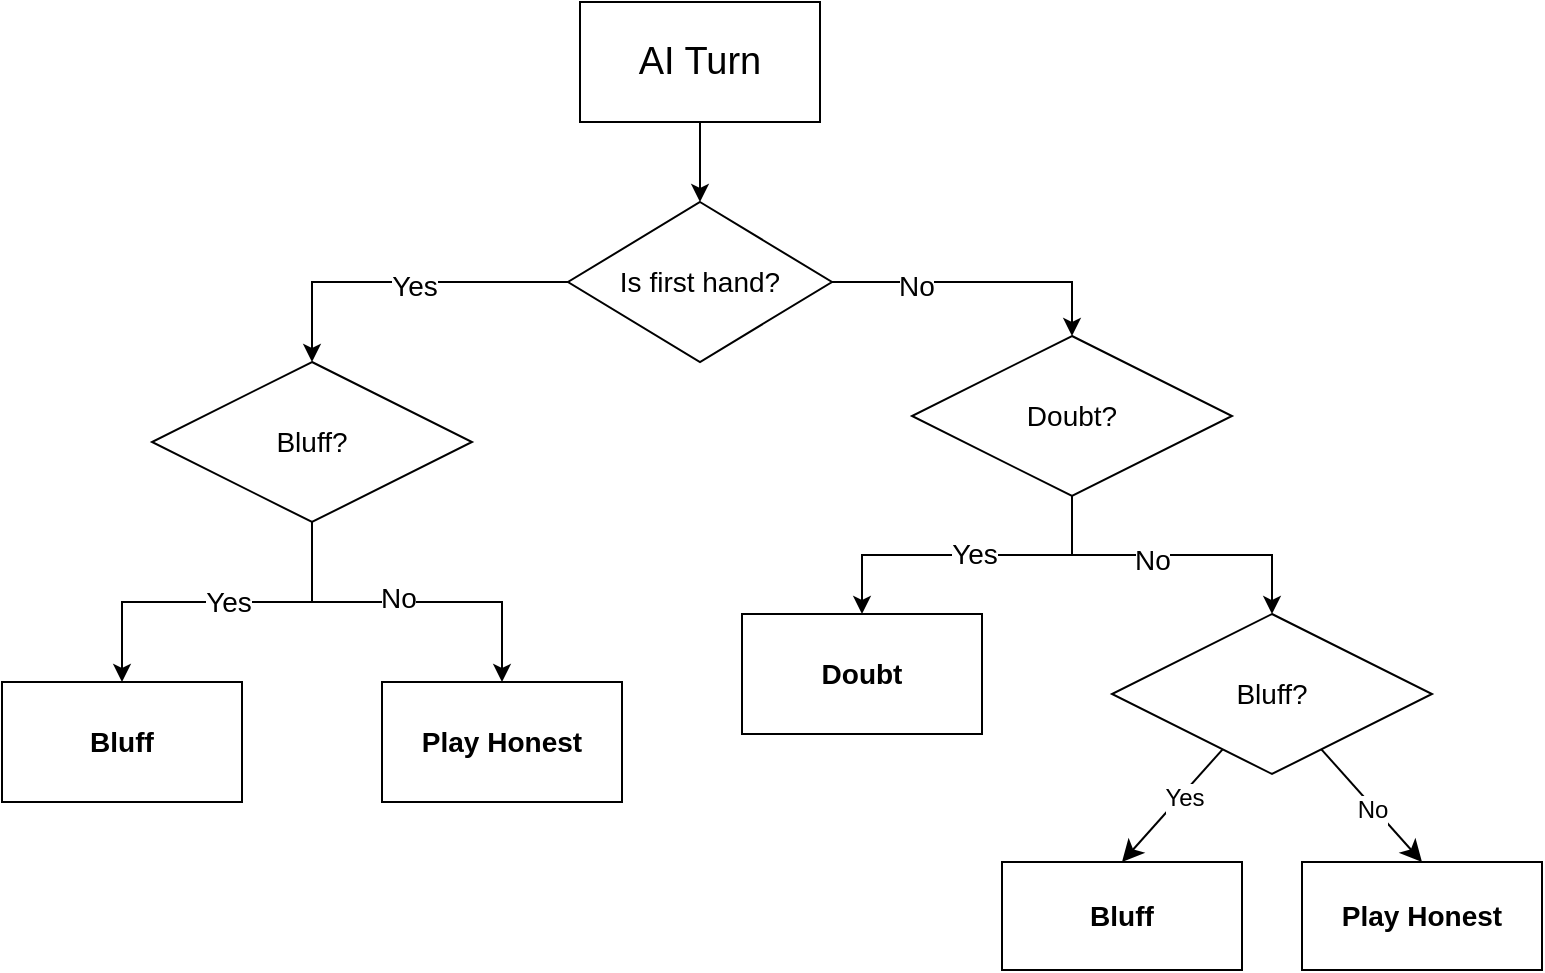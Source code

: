 <mxfile version="24.2.5" type="device">
  <diagram name="Page-1" id="GO_vuIHSftJO_R0T8l3U">
    <mxGraphModel dx="1042" dy="569" grid="1" gridSize="10" guides="1" tooltips="1" connect="1" arrows="1" fold="1" page="1" pageScale="1" pageWidth="827" pageHeight="1169" math="0" shadow="0">
      <root>
        <mxCell id="0" />
        <mxCell id="1" parent="0" />
        <mxCell id="v2p4-wpdb8EsmFi-8sYn-3" style="edgeStyle=orthogonalEdgeStyle;rounded=0;orthogonalLoop=1;jettySize=auto;html=1;entryX=0.5;entryY=0;entryDx=0;entryDy=0;" parent="1" source="v2p4-wpdb8EsmFi-8sYn-1" target="v2p4-wpdb8EsmFi-8sYn-2" edge="1">
          <mxGeometry relative="1" as="geometry" />
        </mxCell>
        <mxCell id="v2p4-wpdb8EsmFi-8sYn-1" value="&lt;font style=&quot;font-size: 19px;&quot;&gt;AI Turn&lt;/font&gt;" style="rounded=0;whiteSpace=wrap;html=1;" parent="1" vertex="1">
          <mxGeometry x="354" y="130" width="120" height="60" as="geometry" />
        </mxCell>
        <mxCell id="v2p4-wpdb8EsmFi-8sYn-5" style="edgeStyle=orthogonalEdgeStyle;rounded=0;orthogonalLoop=1;jettySize=auto;html=1;entryX=0.5;entryY=0;entryDx=0;entryDy=0;fontSize=14;" parent="1" source="v2p4-wpdb8EsmFi-8sYn-2" target="2Zol69wpmdTRaXrWs5jN-1" edge="1">
          <mxGeometry relative="1" as="geometry">
            <mxPoint x="224" y="307" as="targetPoint" />
          </mxGeometry>
        </mxCell>
        <mxCell id="v2p4-wpdb8EsmFi-8sYn-6" value="Yes" style="edgeLabel;html=1;align=center;verticalAlign=middle;resizable=0;points=[];fontSize=14;" parent="v2p4-wpdb8EsmFi-8sYn-5" vertex="1" connectable="0">
          <mxGeometry x="-0.086" y="2" relative="1" as="geometry">
            <mxPoint as="offset" />
          </mxGeometry>
        </mxCell>
        <mxCell id="v2p4-wpdb8EsmFi-8sYn-8" style="edgeStyle=orthogonalEdgeStyle;rounded=0;orthogonalLoop=1;jettySize=auto;html=1;entryX=0.5;entryY=0;entryDx=0;entryDy=0;fontSize=14;" parent="1" source="v2p4-wpdb8EsmFi-8sYn-2" target="v2p4-wpdb8EsmFi-8sYn-11" edge="1">
          <mxGeometry relative="1" as="geometry">
            <mxPoint x="604" y="340" as="targetPoint" />
          </mxGeometry>
        </mxCell>
        <mxCell id="v2p4-wpdb8EsmFi-8sYn-9" value="No" style="edgeLabel;html=1;align=center;verticalAlign=middle;resizable=0;points=[];fontSize=14;" parent="v2p4-wpdb8EsmFi-8sYn-8" vertex="1" connectable="0">
          <mxGeometry x="-0.431" y="-2" relative="1" as="geometry">
            <mxPoint as="offset" />
          </mxGeometry>
        </mxCell>
        <mxCell id="v2p4-wpdb8EsmFi-8sYn-2" value="Is first hand?" style="rhombus;whiteSpace=wrap;html=1;fontSize=14;" parent="1" vertex="1">
          <mxGeometry x="348" y="230" width="132" height="80" as="geometry" />
        </mxCell>
        <mxCell id="v2p4-wpdb8EsmFi-8sYn-13" style="edgeStyle=orthogonalEdgeStyle;rounded=0;orthogonalLoop=1;jettySize=auto;html=1;fontSize=14;" parent="1" source="v2p4-wpdb8EsmFi-8sYn-11" target="v2p4-wpdb8EsmFi-8sYn-12" edge="1">
          <mxGeometry relative="1" as="geometry" />
        </mxCell>
        <mxCell id="v2p4-wpdb8EsmFi-8sYn-14" value="Yes" style="edgeLabel;html=1;align=center;verticalAlign=middle;resizable=0;points=[];fontSize=14;" parent="v2p4-wpdb8EsmFi-8sYn-13" vertex="1" connectable="0">
          <mxGeometry x="-0.258" y="-1" relative="1" as="geometry">
            <mxPoint x="-18" as="offset" />
          </mxGeometry>
        </mxCell>
        <mxCell id="v2p4-wpdb8EsmFi-8sYn-16" style="edgeStyle=orthogonalEdgeStyle;rounded=0;orthogonalLoop=1;jettySize=auto;html=1;entryX=0.5;entryY=0;entryDx=0;entryDy=0;fontSize=14;" parent="1" source="v2p4-wpdb8EsmFi-8sYn-11" target="jcsPhIMI6SigCbqetUnk-2" edge="1">
          <mxGeometry relative="1" as="geometry">
            <mxPoint x="705" y="436" as="targetPoint" />
          </mxGeometry>
        </mxCell>
        <mxCell id="v2p4-wpdb8EsmFi-8sYn-17" value="No" style="edgeLabel;html=1;align=center;verticalAlign=middle;resizable=0;points=[];fontSize=14;" parent="v2p4-wpdb8EsmFi-8sYn-16" vertex="1" connectable="0">
          <mxGeometry x="0.167" y="-2" relative="1" as="geometry">
            <mxPoint x="-24" as="offset" />
          </mxGeometry>
        </mxCell>
        <mxCell id="v2p4-wpdb8EsmFi-8sYn-11" value="Doubt?" style="rhombus;whiteSpace=wrap;html=1;fontSize=14;" parent="1" vertex="1">
          <mxGeometry x="520" y="297" width="160" height="80" as="geometry" />
        </mxCell>
        <mxCell id="v2p4-wpdb8EsmFi-8sYn-12" value="&lt;b style=&quot;font-size: 14px;&quot;&gt;Doubt&lt;/b&gt;" style="rounded=0;whiteSpace=wrap;html=1;fontSize=14;" parent="1" vertex="1">
          <mxGeometry x="435" y="436" width="120" height="60" as="geometry" />
        </mxCell>
        <mxCell id="jcsPhIMI6SigCbqetUnk-1" value="&lt;b&gt;Bluff&lt;span style=&quot;color: rgba(0, 0, 0, 0); font-family: monospace; font-size: 0px; text-align: start; text-wrap: nowrap;&quot;&gt;%3CmxGraphModel%3E%3Croot%3E%3CmxCell%20id%3D%220%22%2F%3E%3CmxCell%20id%3D%221%22%20parent%3D%220%22%2F%3E%3CmxCell%20id%3D%222%22%20value%3D%22%26lt%3Bb%20style%3D%26quot%3Bfont-size%3A%2014px%3B%26quot%3B%26gt%3BBluff%26lt%3B%2Fb%26gt%3B%22%20style%3D%22rounded%3D0%3BwhiteSpace%3Dwrap%3Bhtml%3D1%3BfontSize%3D14%3B%22%20vertex%3D%221%22%20parent%3D%221%22%3E%3CmxGeometry%20x%3D%2250%22%20y%3D%22470%22%20width%3D%22120%22%20height%3D%2260%22%20as%3D%22geometry%22%2F%3E%3C%2FmxCell%3E%3C%2Froot%3E%3C%2FmxGraphModel%3&lt;/span&gt;&lt;/b&gt;" style="rounded=0;whiteSpace=wrap;html=1;fontSize=14;" parent="1" vertex="1">
          <mxGeometry x="565" y="560" width="120" height="54" as="geometry" />
        </mxCell>
        <mxCell id="jcsPhIMI6SigCbqetUnk-6" style="edgeStyle=none;curved=1;rounded=0;orthogonalLoop=1;jettySize=auto;html=1;entryX=0.5;entryY=0;entryDx=0;entryDy=0;fontSize=12;startSize=8;endSize=8;" parent="1" source="jcsPhIMI6SigCbqetUnk-2" target="jcsPhIMI6SigCbqetUnk-1" edge="1">
          <mxGeometry relative="1" as="geometry" />
        </mxCell>
        <mxCell id="jcsPhIMI6SigCbqetUnk-7" value="Yes" style="edgeLabel;html=1;align=center;verticalAlign=middle;resizable=0;points=[];fontSize=12;" parent="jcsPhIMI6SigCbqetUnk-6" vertex="1" connectable="0">
          <mxGeometry x="-0.183" y="1" relative="1" as="geometry">
            <mxPoint as="offset" />
          </mxGeometry>
        </mxCell>
        <mxCell id="jcsPhIMI6SigCbqetUnk-8" style="edgeStyle=none;curved=1;rounded=0;orthogonalLoop=1;jettySize=auto;html=1;entryX=0.5;entryY=0;entryDx=0;entryDy=0;fontSize=12;startSize=8;endSize=8;" parent="1" source="jcsPhIMI6SigCbqetUnk-2" target="jcsPhIMI6SigCbqetUnk-3" edge="1">
          <mxGeometry relative="1" as="geometry" />
        </mxCell>
        <mxCell id="jcsPhIMI6SigCbqetUnk-9" value="No" style="edgeLabel;html=1;align=center;verticalAlign=middle;resizable=0;points=[];fontSize=12;" parent="jcsPhIMI6SigCbqetUnk-8" vertex="1" connectable="0">
          <mxGeometry x="0.027" y="-1" relative="1" as="geometry">
            <mxPoint as="offset" />
          </mxGeometry>
        </mxCell>
        <mxCell id="jcsPhIMI6SigCbqetUnk-2" value="Bluff?" style="rhombus;whiteSpace=wrap;html=1;fontSize=14;" parent="1" vertex="1">
          <mxGeometry x="620" y="436" width="160" height="80" as="geometry" />
        </mxCell>
        <mxCell id="jcsPhIMI6SigCbqetUnk-3" value="&lt;b&gt;Play Honest&lt;/b&gt;" style="rounded=0;whiteSpace=wrap;html=1;fontSize=14;" parent="1" vertex="1">
          <mxGeometry x="715" y="560" width="120" height="54" as="geometry" />
        </mxCell>
        <mxCell id="2Zol69wpmdTRaXrWs5jN-3" style="edgeStyle=orthogonalEdgeStyle;rounded=0;orthogonalLoop=1;jettySize=auto;html=1;entryX=0.5;entryY=0;entryDx=0;entryDy=0;" edge="1" parent="1" source="2Zol69wpmdTRaXrWs5jN-1" target="2Zol69wpmdTRaXrWs5jN-2">
          <mxGeometry relative="1" as="geometry" />
        </mxCell>
        <mxCell id="2Zol69wpmdTRaXrWs5jN-4" value="Yes" style="edgeLabel;html=1;align=center;verticalAlign=middle;resizable=0;points=[];fontSize=14;" vertex="1" connectable="0" parent="2Zol69wpmdTRaXrWs5jN-3">
          <mxGeometry x="0.034" y="1" relative="1" as="geometry">
            <mxPoint x="8" y="-1" as="offset" />
          </mxGeometry>
        </mxCell>
        <mxCell id="2Zol69wpmdTRaXrWs5jN-6" style="edgeStyle=orthogonalEdgeStyle;rounded=0;orthogonalLoop=1;jettySize=auto;html=1;" edge="1" parent="1" source="2Zol69wpmdTRaXrWs5jN-1" target="2Zol69wpmdTRaXrWs5jN-5">
          <mxGeometry relative="1" as="geometry" />
        </mxCell>
        <mxCell id="2Zol69wpmdTRaXrWs5jN-7" value="No" style="edgeLabel;html=1;align=center;verticalAlign=middle;resizable=0;points=[];fontSize=14;" vertex="1" connectable="0" parent="2Zol69wpmdTRaXrWs5jN-6">
          <mxGeometry x="0.172" y="2" relative="1" as="geometry">
            <mxPoint x="-20" as="offset" />
          </mxGeometry>
        </mxCell>
        <mxCell id="2Zol69wpmdTRaXrWs5jN-1" value="Bluff?" style="rhombus;whiteSpace=wrap;html=1;fontSize=14;" vertex="1" parent="1">
          <mxGeometry x="140" y="310" width="160" height="80" as="geometry" />
        </mxCell>
        <mxCell id="2Zol69wpmdTRaXrWs5jN-2" value="&lt;b style=&quot;font-size: 14px;&quot;&gt;Bluff&lt;/b&gt;" style="rounded=0;whiteSpace=wrap;html=1;fontSize=14;" vertex="1" parent="1">
          <mxGeometry x="65" y="470" width="120" height="60" as="geometry" />
        </mxCell>
        <mxCell id="2Zol69wpmdTRaXrWs5jN-5" value="&lt;b style=&quot;font-size: 14px;&quot;&gt;Play Honest&lt;/b&gt;" style="rounded=0;whiteSpace=wrap;html=1;fontSize=14;" vertex="1" parent="1">
          <mxGeometry x="255" y="470" width="120" height="60" as="geometry" />
        </mxCell>
      </root>
    </mxGraphModel>
  </diagram>
</mxfile>
